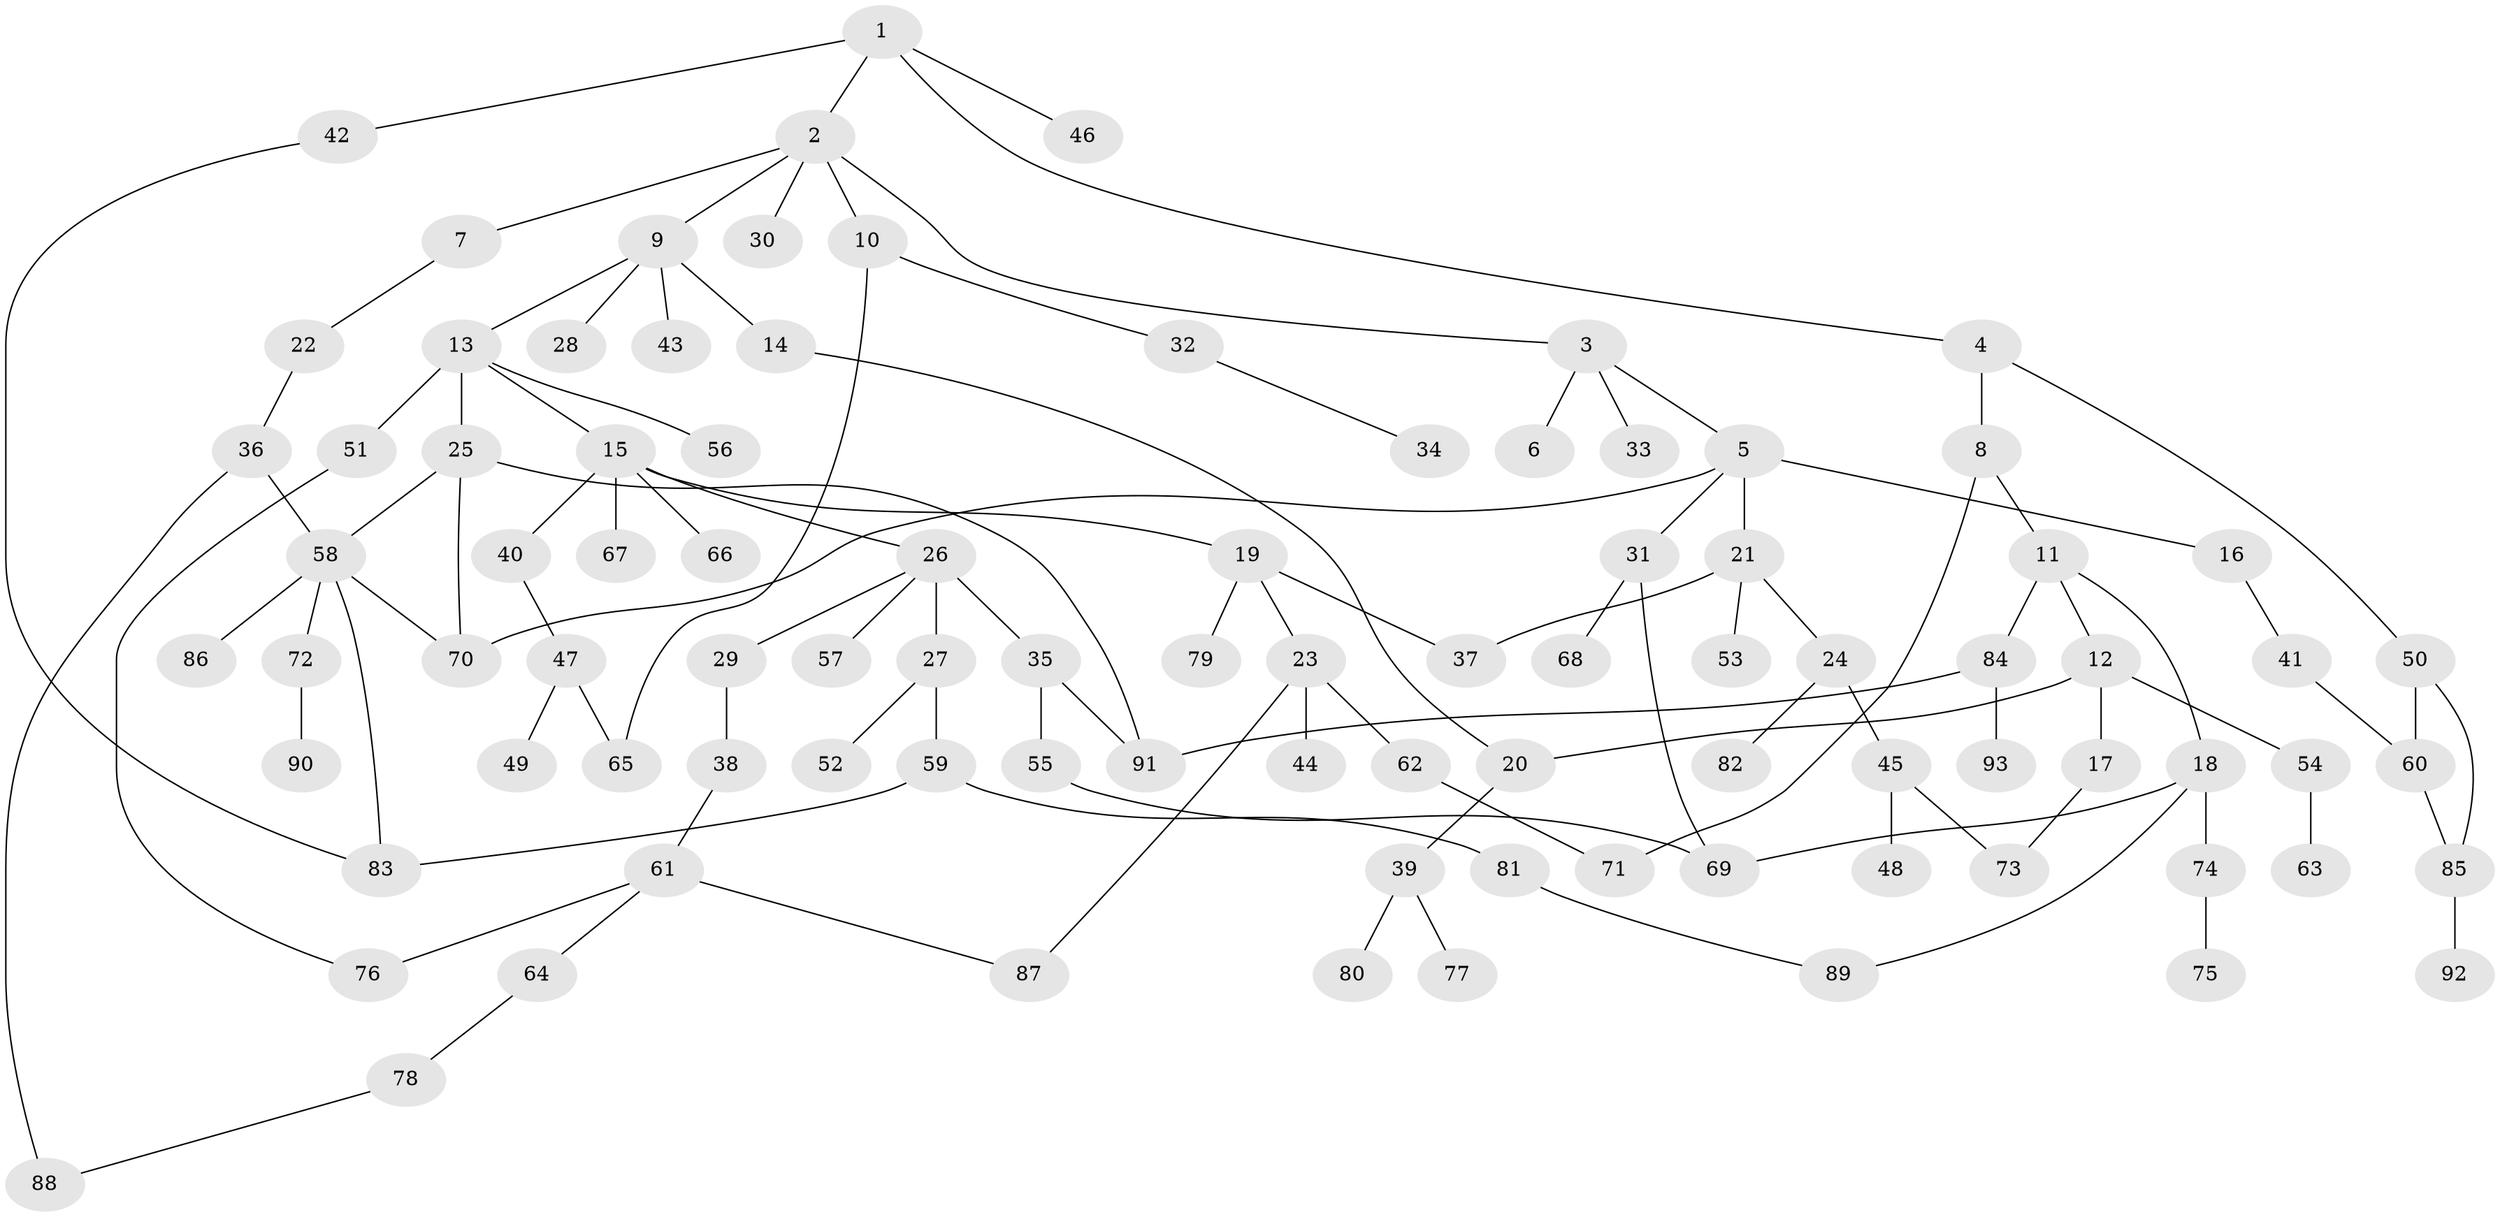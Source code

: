 // coarse degree distribution, {5: 0.09230769230769231, 4: 0.13846153846153847, 1: 0.2923076923076923, 2: 0.27692307692307694, 3: 0.18461538461538463, 9: 0.015384615384615385}
// Generated by graph-tools (version 1.1) at 2025/23/03/03/25 07:23:31]
// undirected, 93 vertices, 112 edges
graph export_dot {
graph [start="1"]
  node [color=gray90,style=filled];
  1;
  2;
  3;
  4;
  5;
  6;
  7;
  8;
  9;
  10;
  11;
  12;
  13;
  14;
  15;
  16;
  17;
  18;
  19;
  20;
  21;
  22;
  23;
  24;
  25;
  26;
  27;
  28;
  29;
  30;
  31;
  32;
  33;
  34;
  35;
  36;
  37;
  38;
  39;
  40;
  41;
  42;
  43;
  44;
  45;
  46;
  47;
  48;
  49;
  50;
  51;
  52;
  53;
  54;
  55;
  56;
  57;
  58;
  59;
  60;
  61;
  62;
  63;
  64;
  65;
  66;
  67;
  68;
  69;
  70;
  71;
  72;
  73;
  74;
  75;
  76;
  77;
  78;
  79;
  80;
  81;
  82;
  83;
  84;
  85;
  86;
  87;
  88;
  89;
  90;
  91;
  92;
  93;
  1 -- 2;
  1 -- 4;
  1 -- 42;
  1 -- 46;
  2 -- 3;
  2 -- 7;
  2 -- 9;
  2 -- 10;
  2 -- 30;
  3 -- 5;
  3 -- 6;
  3 -- 33;
  4 -- 8;
  4 -- 50;
  5 -- 16;
  5 -- 21;
  5 -- 31;
  5 -- 70;
  7 -- 22;
  8 -- 11;
  8 -- 71;
  9 -- 13;
  9 -- 14;
  9 -- 28;
  9 -- 43;
  10 -- 32;
  10 -- 65;
  11 -- 12;
  11 -- 18;
  11 -- 84;
  12 -- 17;
  12 -- 20;
  12 -- 54;
  13 -- 15;
  13 -- 25;
  13 -- 51;
  13 -- 56;
  14 -- 20;
  15 -- 19;
  15 -- 26;
  15 -- 40;
  15 -- 66;
  15 -- 67;
  16 -- 41;
  17 -- 73;
  18 -- 74;
  18 -- 89;
  18 -- 69;
  19 -- 23;
  19 -- 37;
  19 -- 79;
  20 -- 39;
  21 -- 24;
  21 -- 53;
  21 -- 37;
  22 -- 36;
  23 -- 44;
  23 -- 62;
  23 -- 87;
  24 -- 45;
  24 -- 82;
  25 -- 58;
  25 -- 91;
  25 -- 70;
  26 -- 27;
  26 -- 29;
  26 -- 35;
  26 -- 57;
  27 -- 52;
  27 -- 59;
  29 -- 38;
  31 -- 68;
  31 -- 69;
  32 -- 34;
  35 -- 55;
  35 -- 91;
  36 -- 88;
  36 -- 58;
  38 -- 61;
  39 -- 77;
  39 -- 80;
  40 -- 47;
  41 -- 60;
  42 -- 83;
  45 -- 48;
  45 -- 73;
  47 -- 49;
  47 -- 65;
  50 -- 60;
  50 -- 85;
  51 -- 76;
  54 -- 63;
  55 -- 69;
  58 -- 72;
  58 -- 86;
  58 -- 83;
  58 -- 70;
  59 -- 81;
  59 -- 83;
  60 -- 85;
  61 -- 64;
  61 -- 76;
  61 -- 87;
  62 -- 71;
  64 -- 78;
  72 -- 90;
  74 -- 75;
  78 -- 88;
  81 -- 89;
  84 -- 93;
  84 -- 91;
  85 -- 92;
}
